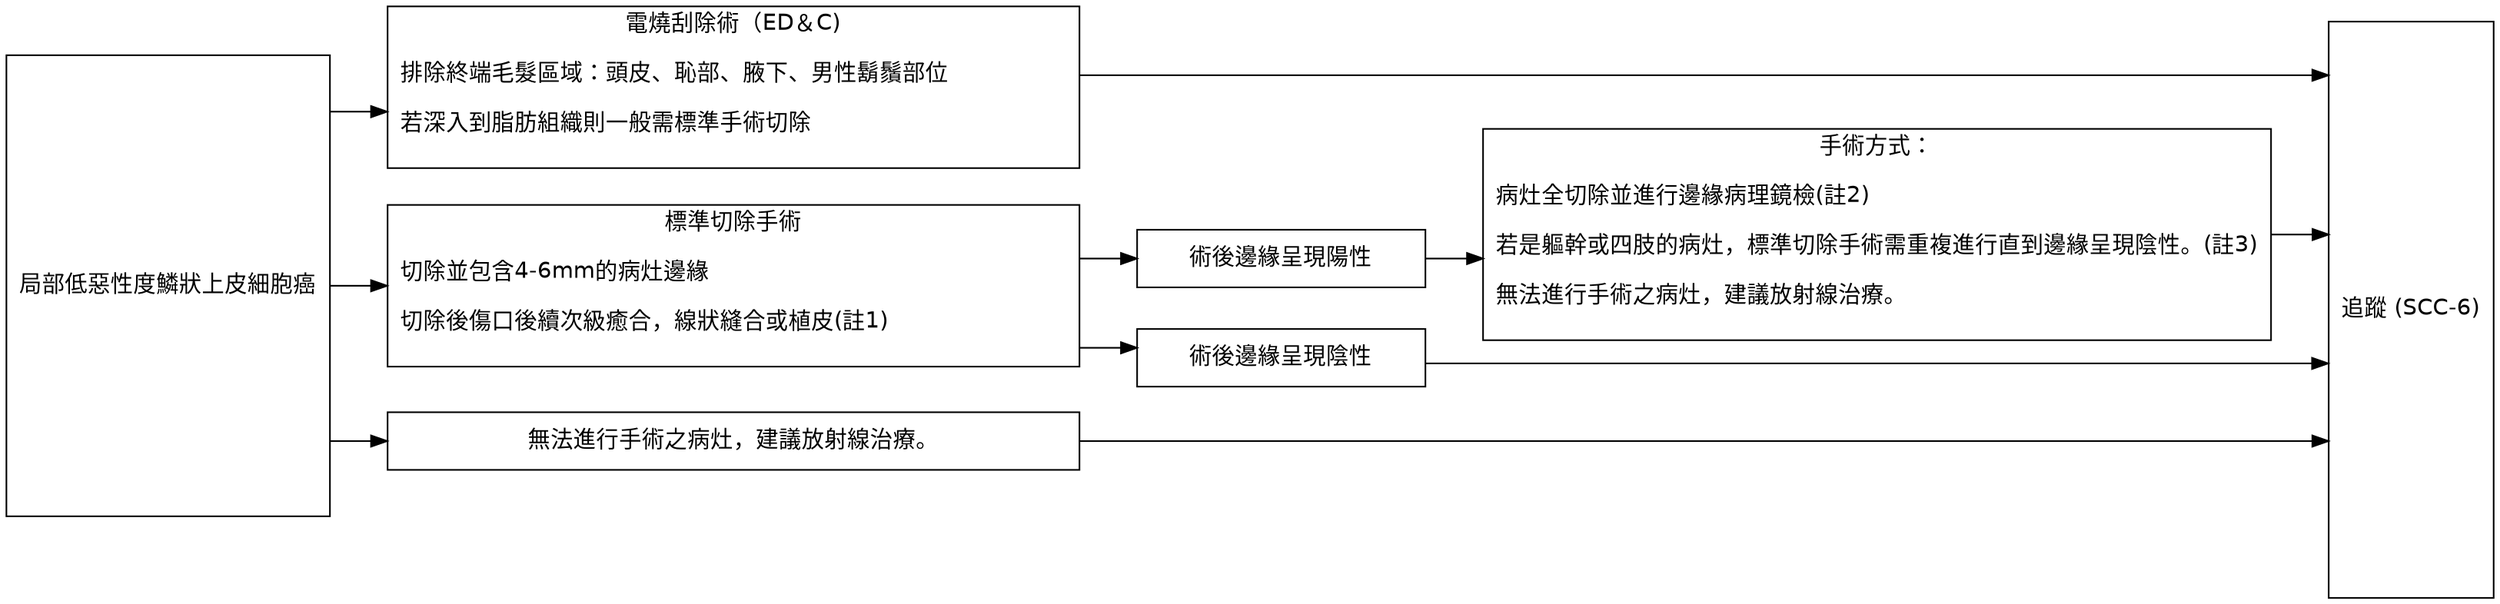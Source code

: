 digraph {
  graph [rankdir = LR; splines=ortho; overlap=false]
  node [shape = box, fontname = Helvetica]

  low -> {tx1 tx2 tx3}
         tx1 -> fu
         tx2 -> bo1 -> tx21 -> fu
         tx2 -> bo0 -> fu
         tx3 -> fu

  low [label = 局部低惡性度鱗狀上皮細胞癌; height=4]
  tx1 [label = "電燒刮除術（ED＆C)\n
排除終端毛髮區域：頭皮、恥部、腋下、男性鬍鬚部位\l
若深入到脂肪組織則一般需標準手術切除\l
";
width = 6]
  tx2 [label = "標準切除手術\n
切除並包含4-6mm的病灶邊緣\l
切除後傷口後續次級癒合，線狀縫合或植皮(註1)\l
";
width = 6]
  tx21 [label = "手術方式：\n
病灶全切除並進行邊緣病理鏡檢(註2)\l
若是軀幹或四肢的病灶，標準切除手術需重複進行直到邊緣呈現陰性。(註3)\l
無法進行手術之病灶，建議放射線治療。\l
"]
  tx3 [label = "無法進行手術之病灶，建議放射線治療。"; width = 6]
  bo0 [label = "術後邊緣呈現陰性"; width=2.5]
  bo1 [label = "術後邊緣呈現陽性"; width=2.5]
  fu [label = "追蹤 (SCC-6)"; height=5]

  {rank = same; tx1; tx2; tx3}
  {rank = same; bo0; bo1}


}
